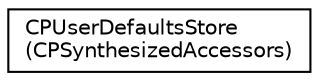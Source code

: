 digraph "Graphical Class Hierarchy"
{
  edge [fontname="Helvetica",fontsize="10",labelfontname="Helvetica",labelfontsize="10"];
  node [fontname="Helvetica",fontsize="10",shape=record];
  rankdir="LR";
  Node1 [label="CPUserDefaultsStore\l(CPSynthesizedAccessors)",height=0.2,width=0.4,color="black", fillcolor="white", style="filled",URL="$category_c_p_user_defaults_store_07_c_p_synthesized_accessors_08.html"];
}
